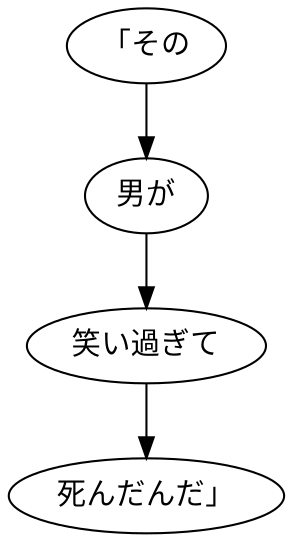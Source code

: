 digraph graph5313 {
	node0 [label="「その"];
	node1 [label="男が"];
	node2 [label="笑い過ぎて"];
	node3 [label="死んだんだ」"];
	node0 -> node1;
	node1 -> node2;
	node2 -> node3;
}
